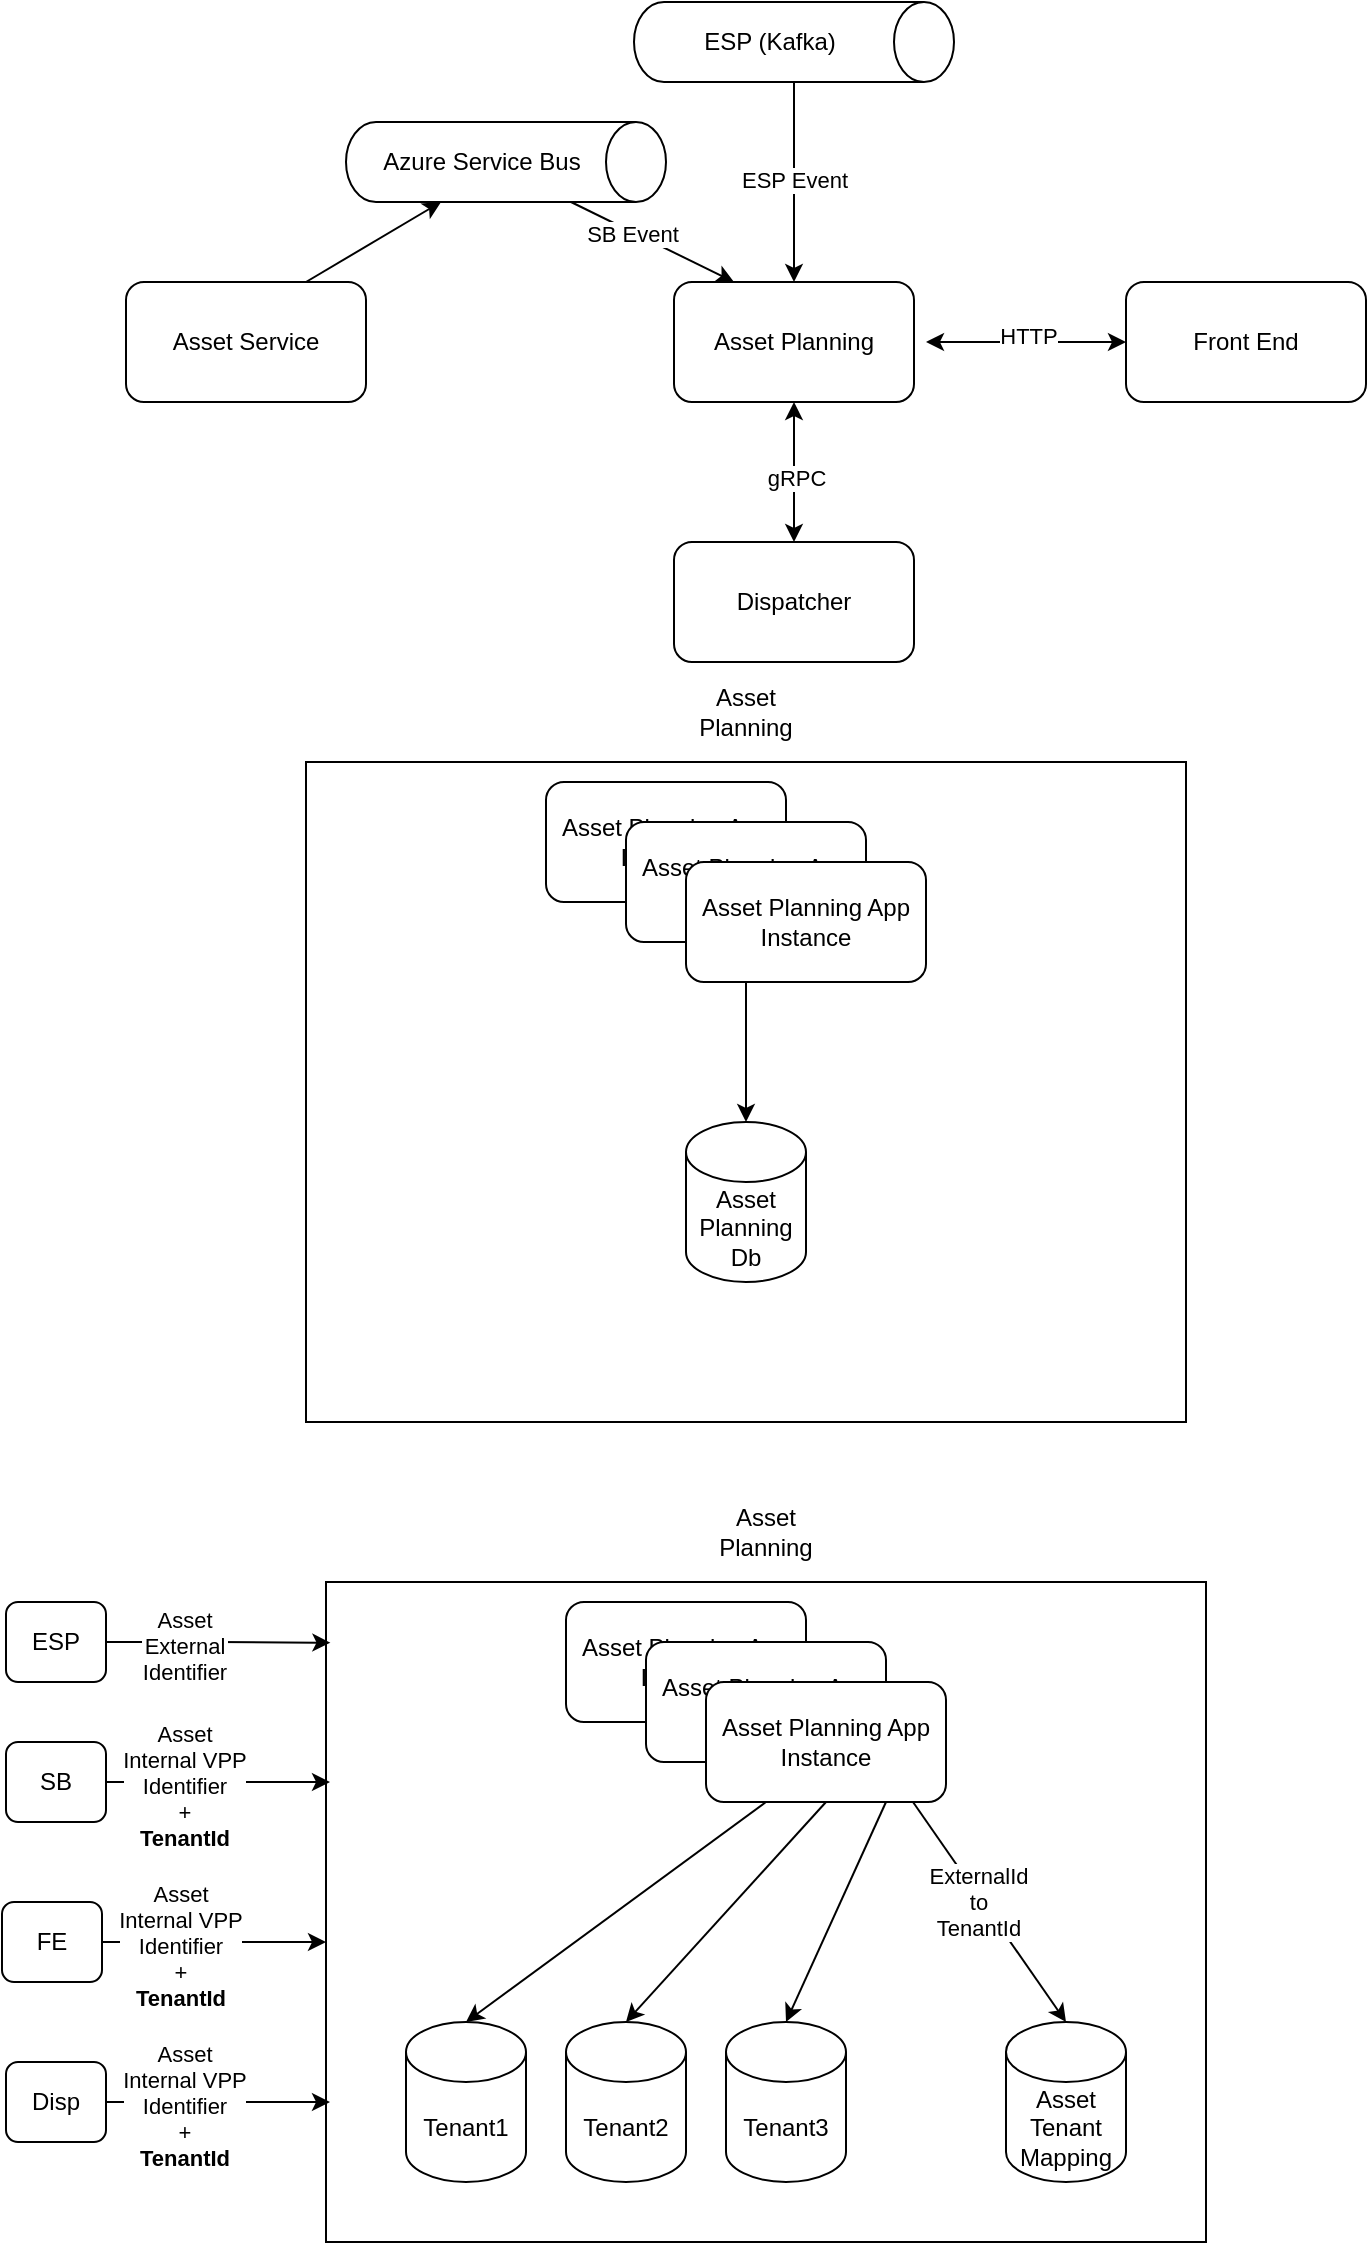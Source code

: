 <mxfile version="26.0.11">
  <diagram name="Page-1" id="NI_ZtwrbzABsDncNLZh5">
    <mxGraphModel dx="2037" dy="773" grid="1" gridSize="10" guides="1" tooltips="1" connect="1" arrows="1" fold="1" page="1" pageScale="1" pageWidth="827" pageHeight="1169" math="0" shadow="0">
      <root>
        <mxCell id="0" />
        <mxCell id="1" parent="0" />
        <mxCell id="Th7sLmlNrDOAgaCZZnoH-1" value="Asset Planning" style="rounded=1;whiteSpace=wrap;html=1;" vertex="1" parent="1">
          <mxGeometry x="354" y="350" width="120" height="60" as="geometry" />
        </mxCell>
        <mxCell id="Th7sLmlNrDOAgaCZZnoH-2" value="ESP (Kafka)" style="shape=cylinder3;whiteSpace=wrap;html=1;boundedLbl=1;backgroundOutline=1;size=15;rotation=0;direction=south;" vertex="1" parent="1">
          <mxGeometry x="334" y="210" width="160" height="40" as="geometry" />
        </mxCell>
        <mxCell id="Th7sLmlNrDOAgaCZZnoH-4" value="Asset Service" style="rounded=1;whiteSpace=wrap;html=1;" vertex="1" parent="1">
          <mxGeometry x="80" y="350" width="120" height="60" as="geometry" />
        </mxCell>
        <mxCell id="Th7sLmlNrDOAgaCZZnoH-5" value="Azure Service Bus" style="shape=cylinder3;whiteSpace=wrap;html=1;boundedLbl=1;backgroundOutline=1;size=15;rotation=0;direction=south;" vertex="1" parent="1">
          <mxGeometry x="190" y="270" width="160" height="40" as="geometry" />
        </mxCell>
        <mxCell id="Th7sLmlNrDOAgaCZZnoH-6" value="" style="endArrow=classic;html=1;rounded=0;entryX=1;entryY=0;entryDx=0;entryDy=112.5;entryPerimeter=0;exitX=0.75;exitY=0;exitDx=0;exitDy=0;" edge="1" parent="1" source="Th7sLmlNrDOAgaCZZnoH-4" target="Th7sLmlNrDOAgaCZZnoH-5">
          <mxGeometry width="50" height="50" relative="1" as="geometry">
            <mxPoint x="380" y="400" as="sourcePoint" />
            <mxPoint x="430" y="350" as="targetPoint" />
          </mxGeometry>
        </mxCell>
        <mxCell id="Th7sLmlNrDOAgaCZZnoH-7" value="" style="endArrow=classic;html=1;rounded=0;exitX=1;exitY=0;exitDx=0;exitDy=47.5;exitPerimeter=0;entryX=0.25;entryY=0;entryDx=0;entryDy=0;" edge="1" parent="1" source="Th7sLmlNrDOAgaCZZnoH-5" target="Th7sLmlNrDOAgaCZZnoH-1">
          <mxGeometry width="50" height="50" relative="1" as="geometry">
            <mxPoint x="380" y="400" as="sourcePoint" />
            <mxPoint x="430" y="350" as="targetPoint" />
          </mxGeometry>
        </mxCell>
        <mxCell id="Th7sLmlNrDOAgaCZZnoH-15" value="SB Event" style="edgeLabel;html=1;align=center;verticalAlign=middle;resizable=0;points=[];" vertex="1" connectable="0" parent="Th7sLmlNrDOAgaCZZnoH-7">
          <mxGeometry x="-0.239" y="-1" relative="1" as="geometry">
            <mxPoint as="offset" />
          </mxGeometry>
        </mxCell>
        <mxCell id="Th7sLmlNrDOAgaCZZnoH-8" value="" style="endArrow=classic;html=1;rounded=0;exitX=1;exitY=0.5;exitDx=0;exitDy=0;exitPerimeter=0;entryX=0.5;entryY=0;entryDx=0;entryDy=0;" edge="1" parent="1" source="Th7sLmlNrDOAgaCZZnoH-2" target="Th7sLmlNrDOAgaCZZnoH-1">
          <mxGeometry width="50" height="50" relative="1" as="geometry">
            <mxPoint x="380" y="400" as="sourcePoint" />
            <mxPoint x="580" y="320" as="targetPoint" />
          </mxGeometry>
        </mxCell>
        <mxCell id="Th7sLmlNrDOAgaCZZnoH-16" value="ESP Event" style="edgeLabel;html=1;align=center;verticalAlign=middle;resizable=0;points=[];" vertex="1" connectable="0" parent="Th7sLmlNrDOAgaCZZnoH-8">
          <mxGeometry x="-0.03" relative="1" as="geometry">
            <mxPoint as="offset" />
          </mxGeometry>
        </mxCell>
        <mxCell id="Th7sLmlNrDOAgaCZZnoH-9" value="Dispatcher" style="rounded=1;whiteSpace=wrap;html=1;" vertex="1" parent="1">
          <mxGeometry x="354" y="480" width="120" height="60" as="geometry" />
        </mxCell>
        <mxCell id="Th7sLmlNrDOAgaCZZnoH-10" value="Front End" style="rounded=1;whiteSpace=wrap;html=1;" vertex="1" parent="1">
          <mxGeometry x="580" y="350" width="120" height="60" as="geometry" />
        </mxCell>
        <mxCell id="Th7sLmlNrDOAgaCZZnoH-11" value="" style="endArrow=classic;startArrow=classic;html=1;rounded=0;entryX=0;entryY=0.5;entryDx=0;entryDy=0;" edge="1" parent="1" target="Th7sLmlNrDOAgaCZZnoH-10">
          <mxGeometry width="50" height="50" relative="1" as="geometry">
            <mxPoint x="480" y="380" as="sourcePoint" />
            <mxPoint x="430" y="350" as="targetPoint" />
          </mxGeometry>
        </mxCell>
        <mxCell id="Th7sLmlNrDOAgaCZZnoH-13" value="HTTP" style="edgeLabel;html=1;align=center;verticalAlign=middle;resizable=0;points=[];" vertex="1" connectable="0" parent="Th7sLmlNrDOAgaCZZnoH-11">
          <mxGeometry x="0.01" y="3" relative="1" as="geometry">
            <mxPoint as="offset" />
          </mxGeometry>
        </mxCell>
        <mxCell id="Th7sLmlNrDOAgaCZZnoH-12" value="" style="endArrow=classic;startArrow=classic;html=1;rounded=0;exitX=0.5;exitY=0;exitDx=0;exitDy=0;entryX=0.5;entryY=1;entryDx=0;entryDy=0;" edge="1" parent="1" source="Th7sLmlNrDOAgaCZZnoH-9" target="Th7sLmlNrDOAgaCZZnoH-1">
          <mxGeometry width="50" height="50" relative="1" as="geometry">
            <mxPoint x="380" y="400" as="sourcePoint" />
            <mxPoint x="430" y="350" as="targetPoint" />
          </mxGeometry>
        </mxCell>
        <mxCell id="Th7sLmlNrDOAgaCZZnoH-14" value="gRPC" style="edgeLabel;html=1;align=center;verticalAlign=middle;resizable=0;points=[];" vertex="1" connectable="0" parent="Th7sLmlNrDOAgaCZZnoH-12">
          <mxGeometry x="-0.076" y="-1" relative="1" as="geometry">
            <mxPoint as="offset" />
          </mxGeometry>
        </mxCell>
        <mxCell id="Th7sLmlNrDOAgaCZZnoH-19" value="" style="rounded=0;whiteSpace=wrap;html=1;" vertex="1" parent="1">
          <mxGeometry x="170" y="590" width="440" height="330" as="geometry" />
        </mxCell>
        <mxCell id="Th7sLmlNrDOAgaCZZnoH-20" value="Asset Planning" style="text;html=1;align=center;verticalAlign=middle;whiteSpace=wrap;rounded=0;" vertex="1" parent="1">
          <mxGeometry x="360" y="550" width="60" height="30" as="geometry" />
        </mxCell>
        <mxCell id="Th7sLmlNrDOAgaCZZnoH-21" value="Asset Planning App&lt;div&gt;Instance&lt;/div&gt;" style="rounded=1;whiteSpace=wrap;html=1;" vertex="1" parent="1">
          <mxGeometry x="290" y="600" width="120" height="60" as="geometry" />
        </mxCell>
        <mxCell id="Th7sLmlNrDOAgaCZZnoH-22" value="Asset Planning App&lt;div&gt;Instance&lt;/div&gt;" style="rounded=1;whiteSpace=wrap;html=1;" vertex="1" parent="1">
          <mxGeometry x="330" y="620" width="120" height="60" as="geometry" />
        </mxCell>
        <mxCell id="Th7sLmlNrDOAgaCZZnoH-23" value="Asset Planning App&lt;div&gt;Instance&lt;/div&gt;" style="rounded=1;whiteSpace=wrap;html=1;" vertex="1" parent="1">
          <mxGeometry x="360" y="640" width="120" height="60" as="geometry" />
        </mxCell>
        <mxCell id="Th7sLmlNrDOAgaCZZnoH-25" value="Asset Planning Db" style="shape=cylinder3;whiteSpace=wrap;html=1;boundedLbl=1;backgroundOutline=1;size=15;" vertex="1" parent="1">
          <mxGeometry x="360" y="770" width="60" height="80" as="geometry" />
        </mxCell>
        <mxCell id="Th7sLmlNrDOAgaCZZnoH-29" value="" style="endArrow=classic;html=1;rounded=0;entryX=0.5;entryY=0;entryDx=0;entryDy=0;entryPerimeter=0;exitX=0.25;exitY=1;exitDx=0;exitDy=0;" edge="1" parent="1" source="Th7sLmlNrDOAgaCZZnoH-23" target="Th7sLmlNrDOAgaCZZnoH-25">
          <mxGeometry width="50" height="50" relative="1" as="geometry">
            <mxPoint x="380" y="780" as="sourcePoint" />
            <mxPoint x="390" y="650" as="targetPoint" />
          </mxGeometry>
        </mxCell>
        <mxCell id="Th7sLmlNrDOAgaCZZnoH-30" value="" style="rounded=0;whiteSpace=wrap;html=1;" vertex="1" parent="1">
          <mxGeometry x="180" y="1000" width="440" height="330" as="geometry" />
        </mxCell>
        <mxCell id="Th7sLmlNrDOAgaCZZnoH-31" value="Asset Planning" style="text;html=1;align=center;verticalAlign=middle;whiteSpace=wrap;rounded=0;" vertex="1" parent="1">
          <mxGeometry x="370" y="960" width="60" height="30" as="geometry" />
        </mxCell>
        <mxCell id="Th7sLmlNrDOAgaCZZnoH-32" value="Asset Planning App&lt;div&gt;Instance&lt;/div&gt;" style="rounded=1;whiteSpace=wrap;html=1;" vertex="1" parent="1">
          <mxGeometry x="300" y="1010" width="120" height="60" as="geometry" />
        </mxCell>
        <mxCell id="Th7sLmlNrDOAgaCZZnoH-33" value="Asset Planning App&lt;div&gt;Instance&lt;/div&gt;" style="rounded=1;whiteSpace=wrap;html=1;" vertex="1" parent="1">
          <mxGeometry x="340" y="1030" width="120" height="60" as="geometry" />
        </mxCell>
        <mxCell id="Th7sLmlNrDOAgaCZZnoH-34" value="Asset Planning App&lt;div&gt;Instance&lt;/div&gt;" style="rounded=1;whiteSpace=wrap;html=1;" vertex="1" parent="1">
          <mxGeometry x="370" y="1050" width="120" height="60" as="geometry" />
        </mxCell>
        <mxCell id="Th7sLmlNrDOAgaCZZnoH-35" value="Tenant1" style="shape=cylinder3;whiteSpace=wrap;html=1;boundedLbl=1;backgroundOutline=1;size=15;" vertex="1" parent="1">
          <mxGeometry x="220" y="1220" width="60" height="80" as="geometry" />
        </mxCell>
        <mxCell id="Th7sLmlNrDOAgaCZZnoH-36" value="" style="endArrow=classic;html=1;rounded=0;entryX=0.5;entryY=0;entryDx=0;entryDy=0;entryPerimeter=0;exitX=0.25;exitY=1;exitDx=0;exitDy=0;" edge="1" parent="1" source="Th7sLmlNrDOAgaCZZnoH-34" target="Th7sLmlNrDOAgaCZZnoH-35">
          <mxGeometry width="50" height="50" relative="1" as="geometry">
            <mxPoint x="390" y="1190" as="sourcePoint" />
            <mxPoint x="400" y="1060" as="targetPoint" />
          </mxGeometry>
        </mxCell>
        <mxCell id="Th7sLmlNrDOAgaCZZnoH-37" value="Tenant2" style="shape=cylinder3;whiteSpace=wrap;html=1;boundedLbl=1;backgroundOutline=1;size=15;" vertex="1" parent="1">
          <mxGeometry x="300" y="1220" width="60" height="80" as="geometry" />
        </mxCell>
        <mxCell id="Th7sLmlNrDOAgaCZZnoH-38" value="Tenant3" style="shape=cylinder3;whiteSpace=wrap;html=1;boundedLbl=1;backgroundOutline=1;size=15;" vertex="1" parent="1">
          <mxGeometry x="380" y="1220" width="60" height="80" as="geometry" />
        </mxCell>
        <mxCell id="Th7sLmlNrDOAgaCZZnoH-39" value="" style="endArrow=classic;html=1;rounded=0;entryX=0.5;entryY=0;entryDx=0;entryDy=0;entryPerimeter=0;exitX=0.5;exitY=1;exitDx=0;exitDy=0;" edge="1" parent="1" source="Th7sLmlNrDOAgaCZZnoH-34" target="Th7sLmlNrDOAgaCZZnoH-37">
          <mxGeometry width="50" height="50" relative="1" as="geometry">
            <mxPoint x="410" y="1120" as="sourcePoint" />
            <mxPoint x="330" y="1230" as="targetPoint" />
          </mxGeometry>
        </mxCell>
        <mxCell id="Th7sLmlNrDOAgaCZZnoH-40" value="" style="endArrow=classic;html=1;rounded=0;entryX=0.5;entryY=0;entryDx=0;entryDy=0;entryPerimeter=0;exitX=0.75;exitY=1;exitDx=0;exitDy=0;" edge="1" parent="1" source="Th7sLmlNrDOAgaCZZnoH-34" target="Th7sLmlNrDOAgaCZZnoH-38">
          <mxGeometry width="50" height="50" relative="1" as="geometry">
            <mxPoint x="440" y="1120" as="sourcePoint" />
            <mxPoint x="410" y="1230" as="targetPoint" />
          </mxGeometry>
        </mxCell>
        <mxCell id="Th7sLmlNrDOAgaCZZnoH-41" value="ESP" style="rounded=1;whiteSpace=wrap;html=1;" vertex="1" parent="1">
          <mxGeometry x="20" y="1010" width="50" height="40" as="geometry" />
        </mxCell>
        <mxCell id="Th7sLmlNrDOAgaCZZnoH-42" style="edgeStyle=orthogonalEdgeStyle;rounded=0;orthogonalLoop=1;jettySize=auto;html=1;entryX=0.005;entryY=0.092;entryDx=0;entryDy=0;entryPerimeter=0;" edge="1" parent="1" source="Th7sLmlNrDOAgaCZZnoH-41" target="Th7sLmlNrDOAgaCZZnoH-30">
          <mxGeometry relative="1" as="geometry" />
        </mxCell>
        <mxCell id="Th7sLmlNrDOAgaCZZnoH-43" value="Asset&lt;div&gt;External&lt;/div&gt;&lt;div&gt;Identifier&lt;/div&gt;" style="edgeLabel;html=1;align=center;verticalAlign=middle;resizable=0;points=[];" vertex="1" connectable="0" parent="Th7sLmlNrDOAgaCZZnoH-42">
          <mxGeometry x="-0.291" y="-2" relative="1" as="geometry">
            <mxPoint x="-1" as="offset" />
          </mxGeometry>
        </mxCell>
        <mxCell id="Th7sLmlNrDOAgaCZZnoH-44" value="SB" style="rounded=1;whiteSpace=wrap;html=1;" vertex="1" parent="1">
          <mxGeometry x="20" y="1080" width="50" height="40" as="geometry" />
        </mxCell>
        <mxCell id="Th7sLmlNrDOAgaCZZnoH-45" style="edgeStyle=orthogonalEdgeStyle;rounded=0;orthogonalLoop=1;jettySize=auto;html=1;entryX=0.005;entryY=0.092;entryDx=0;entryDy=0;entryPerimeter=0;" edge="1" parent="1" source="Th7sLmlNrDOAgaCZZnoH-44">
          <mxGeometry relative="1" as="geometry">
            <mxPoint x="182" y="1100" as="targetPoint" />
          </mxGeometry>
        </mxCell>
        <mxCell id="Th7sLmlNrDOAgaCZZnoH-46" value="Asset&lt;div&gt;Internal VPP&lt;/div&gt;&lt;div&gt;Identifier&lt;/div&gt;&lt;div&gt;+&lt;/div&gt;&lt;div&gt;&lt;b&gt;TenantId&lt;/b&gt;&lt;/div&gt;" style="edgeLabel;html=1;align=center;verticalAlign=middle;resizable=0;points=[];" vertex="1" connectable="0" parent="Th7sLmlNrDOAgaCZZnoH-45">
          <mxGeometry x="-0.291" y="-2" relative="1" as="geometry">
            <mxPoint x="-1" as="offset" />
          </mxGeometry>
        </mxCell>
        <mxCell id="Th7sLmlNrDOAgaCZZnoH-47" value="FE" style="rounded=1;whiteSpace=wrap;html=1;" vertex="1" parent="1">
          <mxGeometry x="18" y="1160" width="50" height="40" as="geometry" />
        </mxCell>
        <mxCell id="Th7sLmlNrDOAgaCZZnoH-48" style="edgeStyle=orthogonalEdgeStyle;rounded=0;orthogonalLoop=1;jettySize=auto;html=1;entryX=0.005;entryY=0.092;entryDx=0;entryDy=0;entryPerimeter=0;" edge="1" parent="1" source="Th7sLmlNrDOAgaCZZnoH-47">
          <mxGeometry relative="1" as="geometry">
            <mxPoint x="180" y="1180" as="targetPoint" />
          </mxGeometry>
        </mxCell>
        <mxCell id="Th7sLmlNrDOAgaCZZnoH-49" value="Asset&lt;div&gt;Internal VPP&lt;/div&gt;&lt;div&gt;Identifier&lt;/div&gt;&lt;div&gt;+&lt;/div&gt;&lt;div&gt;&lt;b&gt;TenantId&lt;/b&gt;&lt;/div&gt;" style="edgeLabel;html=1;align=center;verticalAlign=middle;resizable=0;points=[];" vertex="1" connectable="0" parent="Th7sLmlNrDOAgaCZZnoH-48">
          <mxGeometry x="-0.291" y="-2" relative="1" as="geometry">
            <mxPoint x="-1" as="offset" />
          </mxGeometry>
        </mxCell>
        <mxCell id="Th7sLmlNrDOAgaCZZnoH-50" value="Disp" style="rounded=1;whiteSpace=wrap;html=1;" vertex="1" parent="1">
          <mxGeometry x="20" y="1240" width="50" height="40" as="geometry" />
        </mxCell>
        <mxCell id="Th7sLmlNrDOAgaCZZnoH-51" style="edgeStyle=orthogonalEdgeStyle;rounded=0;orthogonalLoop=1;jettySize=auto;html=1;entryX=0.005;entryY=0.092;entryDx=0;entryDy=0;entryPerimeter=0;" edge="1" parent="1" source="Th7sLmlNrDOAgaCZZnoH-50">
          <mxGeometry relative="1" as="geometry">
            <mxPoint x="182" y="1260" as="targetPoint" />
          </mxGeometry>
        </mxCell>
        <mxCell id="Th7sLmlNrDOAgaCZZnoH-52" value="Asset&lt;div&gt;Internal VPP&lt;/div&gt;&lt;div&gt;Identifier&lt;/div&gt;&lt;div&gt;+&lt;/div&gt;&lt;div&gt;&lt;b&gt;TenantId&lt;/b&gt;&lt;/div&gt;" style="edgeLabel;html=1;align=center;verticalAlign=middle;resizable=0;points=[];" vertex="1" connectable="0" parent="Th7sLmlNrDOAgaCZZnoH-51">
          <mxGeometry x="-0.291" y="-2" relative="1" as="geometry">
            <mxPoint x="-1" as="offset" />
          </mxGeometry>
        </mxCell>
        <mxCell id="Th7sLmlNrDOAgaCZZnoH-53" value="Asset&lt;div&gt;Tenant&lt;/div&gt;&lt;div&gt;Mapping&lt;/div&gt;" style="shape=cylinder3;whiteSpace=wrap;html=1;boundedLbl=1;backgroundOutline=1;size=15;" vertex="1" parent="1">
          <mxGeometry x="520" y="1220" width="60" height="80" as="geometry" />
        </mxCell>
        <mxCell id="Th7sLmlNrDOAgaCZZnoH-54" value="" style="endArrow=classic;html=1;rounded=0;entryX=0.5;entryY=0;entryDx=0;entryDy=0;entryPerimeter=0;exitX=0.861;exitY=0.996;exitDx=0;exitDy=0;exitPerimeter=0;" edge="1" parent="1" source="Th7sLmlNrDOAgaCZZnoH-34" target="Th7sLmlNrDOAgaCZZnoH-53">
          <mxGeometry width="50" height="50" relative="1" as="geometry">
            <mxPoint x="470" y="1120" as="sourcePoint" />
            <mxPoint x="420" y="1230" as="targetPoint" />
          </mxGeometry>
        </mxCell>
        <mxCell id="Th7sLmlNrDOAgaCZZnoH-55" value="ExternalId&lt;div&gt;to&lt;/div&gt;&lt;div&gt;TenantId&lt;/div&gt;" style="edgeLabel;html=1;align=center;verticalAlign=middle;resizable=0;points=[];" vertex="1" connectable="0" parent="Th7sLmlNrDOAgaCZZnoH-54">
          <mxGeometry x="-0.1" y="-3" relative="1" as="geometry">
            <mxPoint y="-1" as="offset" />
          </mxGeometry>
        </mxCell>
      </root>
    </mxGraphModel>
  </diagram>
</mxfile>
